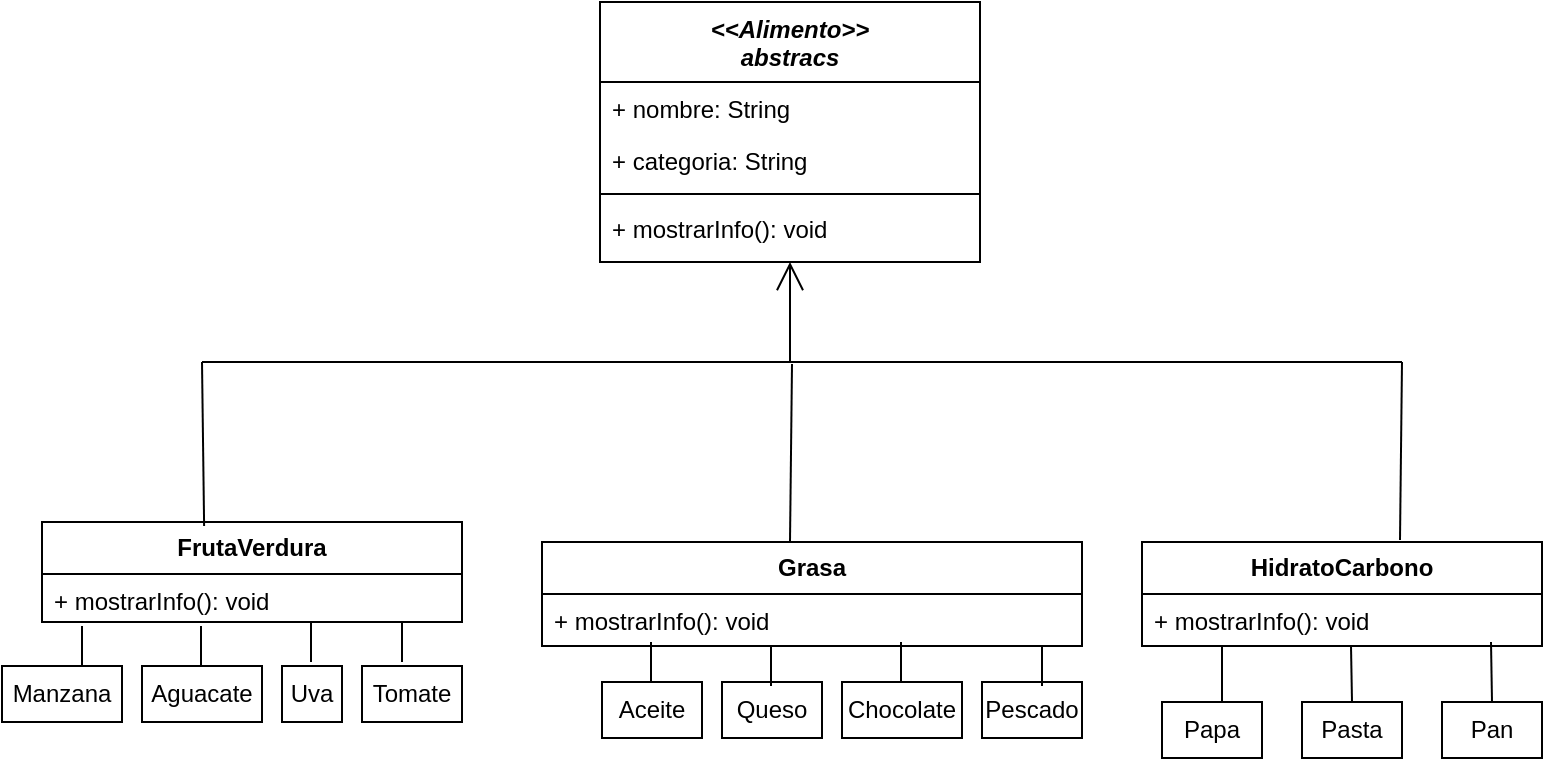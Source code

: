 <mxfile version="26.0.16">
  <diagram id="C5RBs43oDa-KdzZeNtuy" name="Page-1">
    <mxGraphModel dx="880" dy="468" grid="1" gridSize="10" guides="1" tooltips="1" connect="1" arrows="1" fold="1" page="1" pageScale="1" pageWidth="827" pageHeight="1169" math="0" shadow="0">
      <root>
        <mxCell id="WIyWlLk6GJQsqaUBKTNV-0" />
        <mxCell id="WIyWlLk6GJQsqaUBKTNV-1" parent="WIyWlLk6GJQsqaUBKTNV-0" />
        <mxCell id="zkfFHV4jXpPFQw0GAbJ--0" value="&lt;&lt;Alimento&gt;&gt; &#xa;abstracs" style="swimlane;fontStyle=3;align=center;verticalAlign=top;childLayout=stackLayout;horizontal=1;startSize=40;horizontalStack=0;resizeParent=1;resizeLast=0;collapsible=1;marginBottom=0;rounded=0;shadow=0;strokeWidth=1;" parent="WIyWlLk6GJQsqaUBKTNV-1" vertex="1">
          <mxGeometry x="319" y="100" width="190" height="130" as="geometry">
            <mxRectangle x="230" y="140" width="160" height="26" as="alternateBounds" />
          </mxGeometry>
        </mxCell>
        <mxCell id="zkfFHV4jXpPFQw0GAbJ--1" value="+ nombre: String" style="text;align=left;verticalAlign=top;spacingLeft=4;spacingRight=4;overflow=hidden;rotatable=0;points=[[0,0.5],[1,0.5]];portConstraint=eastwest;" parent="zkfFHV4jXpPFQw0GAbJ--0" vertex="1">
          <mxGeometry y="40" width="190" height="26" as="geometry" />
        </mxCell>
        <mxCell id="zkfFHV4jXpPFQw0GAbJ--2" value="+ categoria: String" style="text;align=left;verticalAlign=top;spacingLeft=4;spacingRight=4;overflow=hidden;rotatable=0;points=[[0,0.5],[1,0.5]];portConstraint=eastwest;rounded=0;shadow=0;html=0;" parent="zkfFHV4jXpPFQw0GAbJ--0" vertex="1">
          <mxGeometry y="66" width="190" height="26" as="geometry" />
        </mxCell>
        <mxCell id="zkfFHV4jXpPFQw0GAbJ--4" value="" style="line;html=1;strokeWidth=1;align=left;verticalAlign=middle;spacingTop=-1;spacingLeft=3;spacingRight=3;rotatable=0;labelPosition=right;points=[];portConstraint=eastwest;" parent="zkfFHV4jXpPFQw0GAbJ--0" vertex="1">
          <mxGeometry y="92" width="190" height="8" as="geometry" />
        </mxCell>
        <mxCell id="zkfFHV4jXpPFQw0GAbJ--5" value="+ mostrarInfo(): void" style="text;align=left;verticalAlign=top;spacingLeft=4;spacingRight=4;overflow=hidden;rotatable=0;points=[[0,0.5],[1,0.5]];portConstraint=eastwest;" parent="zkfFHV4jXpPFQw0GAbJ--0" vertex="1">
          <mxGeometry y="100" width="190" height="26" as="geometry" />
        </mxCell>
        <mxCell id="n-YhhdDsolb5k3IF7QTY-5" value="&lt;b&gt;HidratoCarbono&lt;/b&gt;" style="swimlane;fontStyle=0;childLayout=stackLayout;horizontal=1;startSize=26;fillColor=none;horizontalStack=0;resizeParent=1;resizeParentMax=0;resizeLast=0;collapsible=1;marginBottom=0;whiteSpace=wrap;html=1;" vertex="1" parent="WIyWlLk6GJQsqaUBKTNV-1">
          <mxGeometry x="590" y="370" width="200" height="52" as="geometry" />
        </mxCell>
        <mxCell id="n-YhhdDsolb5k3IF7QTY-6" value="+ mostrarInfo(): void" style="text;strokeColor=none;fillColor=none;align=left;verticalAlign=top;spacingLeft=4;spacingRight=4;overflow=hidden;rotatable=0;points=[[0,0.5],[1,0.5]];portConstraint=eastwest;whiteSpace=wrap;html=1;" vertex="1" parent="n-YhhdDsolb5k3IF7QTY-5">
          <mxGeometry y="26" width="200" height="26" as="geometry" />
        </mxCell>
        <mxCell id="n-YhhdDsolb5k3IF7QTY-9" value="&lt;b&gt;Grasa&lt;/b&gt;" style="swimlane;fontStyle=0;childLayout=stackLayout;horizontal=1;startSize=26;fillColor=none;horizontalStack=0;resizeParent=1;resizeParentMax=0;resizeLast=0;collapsible=1;marginBottom=0;whiteSpace=wrap;html=1;" vertex="1" parent="WIyWlLk6GJQsqaUBKTNV-1">
          <mxGeometry x="290" y="370" width="270" height="52" as="geometry" />
        </mxCell>
        <mxCell id="n-YhhdDsolb5k3IF7QTY-10" value="+ mostrarInfo(): void" style="text;strokeColor=none;fillColor=none;align=left;verticalAlign=top;spacingLeft=4;spacingRight=4;overflow=hidden;rotatable=0;points=[[0,0.5],[1,0.5]];portConstraint=eastwest;whiteSpace=wrap;html=1;" vertex="1" parent="n-YhhdDsolb5k3IF7QTY-9">
          <mxGeometry y="26" width="270" height="26" as="geometry" />
        </mxCell>
        <mxCell id="n-YhhdDsolb5k3IF7QTY-13" value="&lt;b&gt;FrutaVerdura&lt;/b&gt;" style="swimlane;fontStyle=0;childLayout=stackLayout;horizontal=1;startSize=26;fillColor=none;horizontalStack=0;resizeParent=1;resizeParentMax=0;resizeLast=0;collapsible=1;marginBottom=0;whiteSpace=wrap;html=1;" vertex="1" parent="WIyWlLk6GJQsqaUBKTNV-1">
          <mxGeometry x="40" y="360" width="210" height="50" as="geometry" />
        </mxCell>
        <mxCell id="n-YhhdDsolb5k3IF7QTY-14" value="+ mostrarInfo(): void" style="text;strokeColor=none;fillColor=none;align=left;verticalAlign=top;spacingLeft=4;spacingRight=4;overflow=hidden;rotatable=0;points=[[0,0.5],[1,0.5]];portConstraint=eastwest;whiteSpace=wrap;html=1;" vertex="1" parent="n-YhhdDsolb5k3IF7QTY-13">
          <mxGeometry y="26" width="210" height="24" as="geometry" />
        </mxCell>
        <mxCell id="n-YhhdDsolb5k3IF7QTY-17" value="Manzana" style="html=1;whiteSpace=wrap;" vertex="1" parent="WIyWlLk6GJQsqaUBKTNV-1">
          <mxGeometry x="20" y="432" width="60" height="28" as="geometry" />
        </mxCell>
        <mxCell id="n-YhhdDsolb5k3IF7QTY-19" value="Aguacate" style="html=1;whiteSpace=wrap;" vertex="1" parent="WIyWlLk6GJQsqaUBKTNV-1">
          <mxGeometry x="90" y="432" width="60" height="28" as="geometry" />
        </mxCell>
        <mxCell id="n-YhhdDsolb5k3IF7QTY-20" value="Uva" style="html=1;whiteSpace=wrap;" vertex="1" parent="WIyWlLk6GJQsqaUBKTNV-1">
          <mxGeometry x="160" y="432" width="30" height="28" as="geometry" />
        </mxCell>
        <mxCell id="n-YhhdDsolb5k3IF7QTY-21" value="Tomate" style="html=1;whiteSpace=wrap;" vertex="1" parent="WIyWlLk6GJQsqaUBKTNV-1">
          <mxGeometry x="200" y="432" width="50" height="28" as="geometry" />
        </mxCell>
        <mxCell id="n-YhhdDsolb5k3IF7QTY-23" value="Pescado" style="html=1;whiteSpace=wrap;" vertex="1" parent="WIyWlLk6GJQsqaUBKTNV-1">
          <mxGeometry x="510" y="440" width="50" height="28" as="geometry" />
        </mxCell>
        <mxCell id="n-YhhdDsolb5k3IF7QTY-24" value="Chocolate" style="html=1;whiteSpace=wrap;" vertex="1" parent="WIyWlLk6GJQsqaUBKTNV-1">
          <mxGeometry x="440" y="440" width="60" height="28" as="geometry" />
        </mxCell>
        <mxCell id="n-YhhdDsolb5k3IF7QTY-25" value="Queso" style="html=1;whiteSpace=wrap;" vertex="1" parent="WIyWlLk6GJQsqaUBKTNV-1">
          <mxGeometry x="380" y="440" width="50" height="28" as="geometry" />
        </mxCell>
        <mxCell id="n-YhhdDsolb5k3IF7QTY-26" value="Aceite" style="html=1;whiteSpace=wrap;" vertex="1" parent="WIyWlLk6GJQsqaUBKTNV-1">
          <mxGeometry x="320" y="440" width="50" height="28" as="geometry" />
        </mxCell>
        <mxCell id="n-YhhdDsolb5k3IF7QTY-28" value="Pan" style="html=1;whiteSpace=wrap;" vertex="1" parent="WIyWlLk6GJQsqaUBKTNV-1">
          <mxGeometry x="740" y="450" width="50" height="28" as="geometry" />
        </mxCell>
        <mxCell id="n-YhhdDsolb5k3IF7QTY-29" value="Pasta" style="html=1;whiteSpace=wrap;" vertex="1" parent="WIyWlLk6GJQsqaUBKTNV-1">
          <mxGeometry x="670" y="450" width="50" height="28" as="geometry" />
        </mxCell>
        <mxCell id="n-YhhdDsolb5k3IF7QTY-30" value="Papa" style="html=1;whiteSpace=wrap;" vertex="1" parent="WIyWlLk6GJQsqaUBKTNV-1">
          <mxGeometry x="600" y="450" width="50" height="28" as="geometry" />
        </mxCell>
        <mxCell id="n-YhhdDsolb5k3IF7QTY-38" value="" style="endArrow=none;html=1;rounded=0;" edge="1" parent="WIyWlLk6GJQsqaUBKTNV-1">
          <mxGeometry width="50" height="50" relative="1" as="geometry">
            <mxPoint x="60" y="432" as="sourcePoint" />
            <mxPoint x="60" y="412" as="targetPoint" />
          </mxGeometry>
        </mxCell>
        <mxCell id="n-YhhdDsolb5k3IF7QTY-47" value="" style="endArrow=none;html=1;rounded=0;" edge="1" parent="WIyWlLk6GJQsqaUBKTNV-1">
          <mxGeometry width="50" height="50" relative="1" as="geometry">
            <mxPoint x="119.5" y="432" as="sourcePoint" />
            <mxPoint x="119.5" y="412" as="targetPoint" />
          </mxGeometry>
        </mxCell>
        <mxCell id="n-YhhdDsolb5k3IF7QTY-48" value="" style="endArrow=none;html=1;rounded=0;" edge="1" parent="WIyWlLk6GJQsqaUBKTNV-1">
          <mxGeometry width="50" height="50" relative="1" as="geometry">
            <mxPoint x="174.5" y="430" as="sourcePoint" />
            <mxPoint x="174.5" y="410" as="targetPoint" />
          </mxGeometry>
        </mxCell>
        <mxCell id="n-YhhdDsolb5k3IF7QTY-49" value="" style="endArrow=none;html=1;rounded=0;" edge="1" parent="WIyWlLk6GJQsqaUBKTNV-1">
          <mxGeometry width="50" height="50" relative="1" as="geometry">
            <mxPoint x="220" y="430" as="sourcePoint" />
            <mxPoint x="220" y="410" as="targetPoint" />
          </mxGeometry>
        </mxCell>
        <mxCell id="n-YhhdDsolb5k3IF7QTY-50" value="" style="endArrow=none;html=1;rounded=0;" edge="1" parent="WIyWlLk6GJQsqaUBKTNV-1">
          <mxGeometry width="50" height="50" relative="1" as="geometry">
            <mxPoint x="540" y="442" as="sourcePoint" />
            <mxPoint x="540" y="422" as="targetPoint" />
          </mxGeometry>
        </mxCell>
        <mxCell id="n-YhhdDsolb5k3IF7QTY-51" value="" style="endArrow=none;html=1;rounded=0;" edge="1" parent="WIyWlLk6GJQsqaUBKTNV-1">
          <mxGeometry width="50" height="50" relative="1" as="geometry">
            <mxPoint x="469.5" y="440" as="sourcePoint" />
            <mxPoint x="469.5" y="420" as="targetPoint" />
            <Array as="points">
              <mxPoint x="469.5" y="430" />
            </Array>
          </mxGeometry>
        </mxCell>
        <mxCell id="n-YhhdDsolb5k3IF7QTY-52" value="" style="endArrow=none;html=1;rounded=0;" edge="1" parent="WIyWlLk6GJQsqaUBKTNV-1">
          <mxGeometry width="50" height="50" relative="1" as="geometry">
            <mxPoint x="404.5" y="442" as="sourcePoint" />
            <mxPoint x="404.5" y="422" as="targetPoint" />
          </mxGeometry>
        </mxCell>
        <mxCell id="n-YhhdDsolb5k3IF7QTY-53" value="" style="endArrow=none;html=1;rounded=0;" edge="1" parent="WIyWlLk6GJQsqaUBKTNV-1">
          <mxGeometry width="50" height="50" relative="1" as="geometry">
            <mxPoint x="344.5" y="440" as="sourcePoint" />
            <mxPoint x="344.5" y="420" as="targetPoint" />
          </mxGeometry>
        </mxCell>
        <mxCell id="n-YhhdDsolb5k3IF7QTY-55" value="" style="endArrow=none;html=1;rounded=0;exitX=0.6;exitY=0;exitDx=0;exitDy=0;exitPerimeter=0;" edge="1" parent="WIyWlLk6GJQsqaUBKTNV-1" source="n-YhhdDsolb5k3IF7QTY-30">
          <mxGeometry width="50" height="50" relative="1" as="geometry">
            <mxPoint x="630" y="442" as="sourcePoint" />
            <mxPoint x="630" y="422" as="targetPoint" />
          </mxGeometry>
        </mxCell>
        <mxCell id="n-YhhdDsolb5k3IF7QTY-56" value="" style="endArrow=none;html=1;rounded=0;exitX=0.5;exitY=0;exitDx=0;exitDy=0;" edge="1" parent="WIyWlLk6GJQsqaUBKTNV-1" source="n-YhhdDsolb5k3IF7QTY-29">
          <mxGeometry width="50" height="50" relative="1" as="geometry">
            <mxPoint x="694.5" y="442" as="sourcePoint" />
            <mxPoint x="694.5" y="422" as="targetPoint" />
          </mxGeometry>
        </mxCell>
        <mxCell id="n-YhhdDsolb5k3IF7QTY-57" value="" style="endArrow=none;html=1;rounded=0;exitX=0.5;exitY=0;exitDx=0;exitDy=0;" edge="1" parent="WIyWlLk6GJQsqaUBKTNV-1" source="n-YhhdDsolb5k3IF7QTY-28">
          <mxGeometry width="50" height="50" relative="1" as="geometry">
            <mxPoint x="764.5" y="440" as="sourcePoint" />
            <mxPoint x="764.5" y="420" as="targetPoint" />
          </mxGeometry>
        </mxCell>
        <mxCell id="n-YhhdDsolb5k3IF7QTY-61" value="" style="endArrow=none;html=1;rounded=0;" edge="1" parent="WIyWlLk6GJQsqaUBKTNV-1">
          <mxGeometry width="50" height="50" relative="1" as="geometry">
            <mxPoint x="120" y="280" as="sourcePoint" />
            <mxPoint x="720" y="280" as="targetPoint" />
            <Array as="points" />
          </mxGeometry>
        </mxCell>
        <mxCell id="n-YhhdDsolb5k3IF7QTY-62" value="" style="endArrow=none;html=1;rounded=0;exitX=0.386;exitY=0.04;exitDx=0;exitDy=0;exitPerimeter=0;" edge="1" parent="WIyWlLk6GJQsqaUBKTNV-1" source="n-YhhdDsolb5k3IF7QTY-13">
          <mxGeometry width="50" height="50" relative="1" as="geometry">
            <mxPoint x="119.5" y="350" as="sourcePoint" />
            <mxPoint x="120" y="280" as="targetPoint" />
          </mxGeometry>
        </mxCell>
        <mxCell id="n-YhhdDsolb5k3IF7QTY-63" value="" style="endArrow=none;html=1;rounded=0;exitX=0.645;exitY=-0.019;exitDx=0;exitDy=0;exitPerimeter=0;" edge="1" parent="WIyWlLk6GJQsqaUBKTNV-1" source="n-YhhdDsolb5k3IF7QTY-5">
          <mxGeometry width="50" height="50" relative="1" as="geometry">
            <mxPoint x="721" y="362" as="sourcePoint" />
            <mxPoint x="720" y="280" as="targetPoint" />
          </mxGeometry>
        </mxCell>
        <mxCell id="n-YhhdDsolb5k3IF7QTY-64" value="" style="endArrow=none;html=1;rounded=0;exitX=0.645;exitY=-0.019;exitDx=0;exitDy=0;exitPerimeter=0;" edge="1" parent="WIyWlLk6GJQsqaUBKTNV-1">
          <mxGeometry width="50" height="50" relative="1" as="geometry">
            <mxPoint x="414" y="370" as="sourcePoint" />
            <mxPoint x="415" y="281" as="targetPoint" />
          </mxGeometry>
        </mxCell>
        <mxCell id="n-YhhdDsolb5k3IF7QTY-66" value="" style="endArrow=open;endFill=1;endSize=12;html=1;rounded=0;" edge="1" parent="WIyWlLk6GJQsqaUBKTNV-1">
          <mxGeometry width="160" relative="1" as="geometry">
            <mxPoint x="414" y="280" as="sourcePoint" />
            <mxPoint x="414" y="230" as="targetPoint" />
          </mxGeometry>
        </mxCell>
      </root>
    </mxGraphModel>
  </diagram>
</mxfile>
